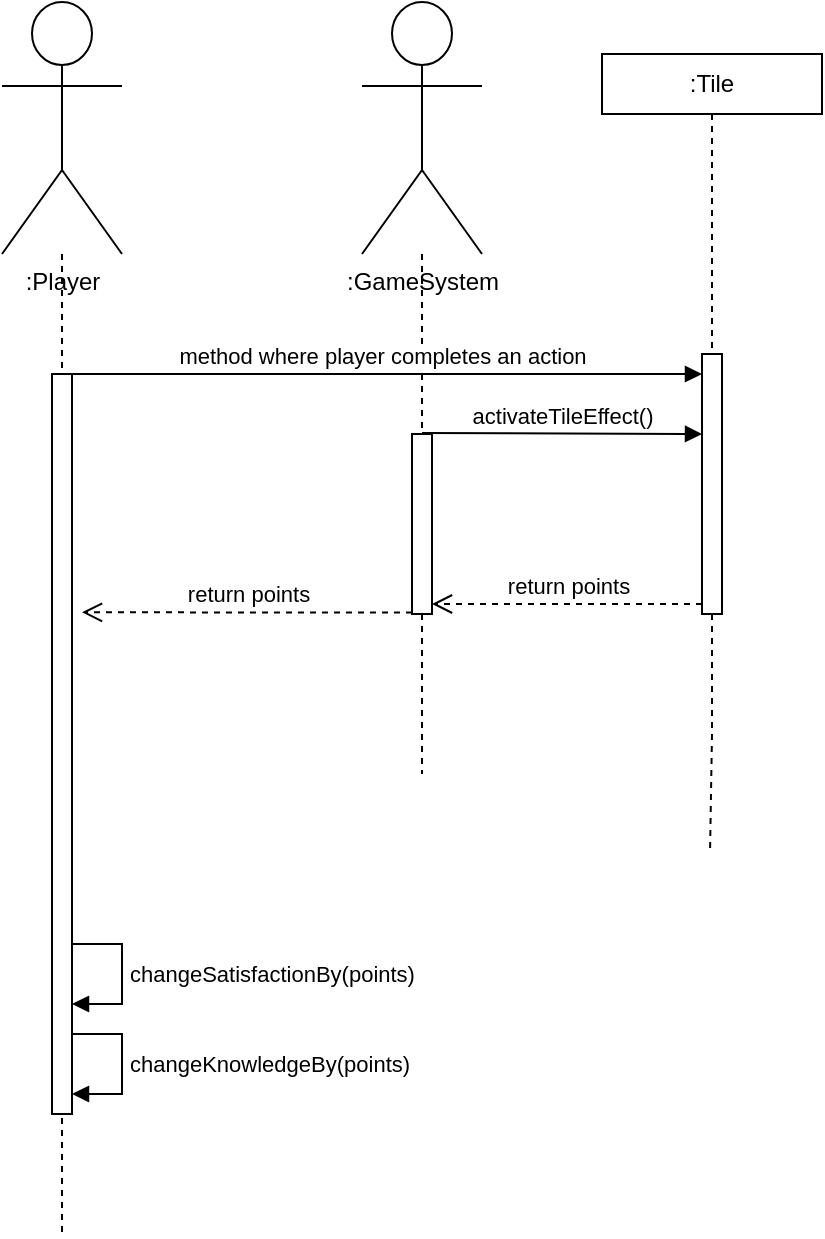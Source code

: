 <mxfile version="24.8.4" pages="5">
  <diagram id="BFhmOi5wU_xgaNPKwpR2" name="Track Player Score">
    <mxGraphModel dx="296" dy="549" grid="1" gridSize="10" guides="1" tooltips="1" connect="1" arrows="1" fold="1" page="1" pageScale="1" pageWidth="1169" pageHeight="827" math="0" shadow="0">
      <root>
        <mxCell id="0" />
        <mxCell id="1" parent="0" />
        <mxCell id="T9r5qrB0oxU40COBV8fu-5" style="edgeStyle=orthogonalEdgeStyle;rounded=0;orthogonalLoop=1;jettySize=auto;html=1;dashed=1;endArrow=none;endFill=0;" edge="1" parent="1" source="T9r5qrB0oxU40COBV8fu-1">
          <mxGeometry relative="1" as="geometry">
            <mxPoint x="100" y="670" as="targetPoint" />
            <mxPoint x="100.053" y="260" as="sourcePoint" />
          </mxGeometry>
        </mxCell>
        <mxCell id="T9r5qrB0oxU40COBV8fu-1" value=":Player" style="shape=umlActor;verticalLabelPosition=bottom;verticalAlign=top;html=1;outlineConnect=0;" vertex="1" parent="1">
          <mxGeometry x="70" y="54" width="60" height="126" as="geometry" />
        </mxCell>
        <mxCell id="T9r5qrB0oxU40COBV8fu-7" style="edgeStyle=orthogonalEdgeStyle;rounded=0;orthogonalLoop=1;jettySize=auto;html=1;strokeColor=default;endArrow=none;endFill=0;dashed=1;" edge="1" parent="1" source="T9r5qrB0oxU40COBV8fu-4">
          <mxGeometry relative="1" as="geometry">
            <mxPoint x="280" y="440" as="targetPoint" />
          </mxGeometry>
        </mxCell>
        <mxCell id="T9r5qrB0oxU40COBV8fu-4" value=":GameSystem" style="shape=umlActor;verticalLabelPosition=bottom;verticalAlign=top;html=1;outlineConnect=0;" vertex="1" parent="1">
          <mxGeometry x="250" y="54" width="60" height="126" as="geometry" />
        </mxCell>
        <mxCell id="T9r5qrB0oxU40COBV8fu-9" value=":Tile" style="html=1;whiteSpace=wrap;" vertex="1" parent="1">
          <mxGeometry x="370" y="80" width="110" height="30" as="geometry" />
        </mxCell>
        <mxCell id="T9r5qrB0oxU40COBV8fu-10" style="edgeStyle=orthogonalEdgeStyle;rounded=0;orthogonalLoop=1;jettySize=auto;html=1;strokeColor=default;endArrow=none;endFill=0;dashed=1;exitX=0.5;exitY=1;exitDx=0;exitDy=0;" edge="1" parent="1" source="T9r5qrB0oxU40COBV8fu-11">
          <mxGeometry relative="1" as="geometry">
            <mxPoint x="424" y="480" as="targetPoint" />
            <mxPoint x="424.47" y="160" as="sourcePoint" />
          </mxGeometry>
        </mxCell>
        <mxCell id="T9r5qrB0oxU40COBV8fu-12" value="" style="edgeStyle=orthogonalEdgeStyle;rounded=0;orthogonalLoop=1;jettySize=auto;html=1;strokeColor=default;endArrow=none;endFill=0;dashed=1;exitX=0.5;exitY=1;exitDx=0;exitDy=0;" edge="1" parent="1" source="T9r5qrB0oxU40COBV8fu-9" target="T9r5qrB0oxU40COBV8fu-11">
          <mxGeometry relative="1" as="geometry">
            <mxPoint x="424.47" y="420" as="targetPoint" />
            <mxPoint x="425" y="110" as="sourcePoint" />
            <Array as="points">
              <mxPoint x="425" y="180" />
              <mxPoint x="425" y="180" />
            </Array>
          </mxGeometry>
        </mxCell>
        <mxCell id="T9r5qrB0oxU40COBV8fu-11" value="" style="html=1;points=[[0,0,0,0,5],[0,1,0,0,-5],[1,0,0,0,5],[1,1,0,0,-5]];perimeter=orthogonalPerimeter;outlineConnect=0;targetShapes=umlLifeline;portConstraint=eastwest;newEdgeStyle={&quot;curved&quot;:0,&quot;rounded&quot;:0};" vertex="1" parent="1">
          <mxGeometry x="420" y="230" width="10" height="130" as="geometry" />
        </mxCell>
        <mxCell id="T9r5qrB0oxU40COBV8fu-13" value="method where player completes an action" style="html=1;verticalAlign=bottom;endArrow=block;curved=0;rounded=0;" edge="1" parent="1" target="T9r5qrB0oxU40COBV8fu-11">
          <mxGeometry x="-0.0" width="80" relative="1" as="geometry">
            <mxPoint x="100" y="240" as="sourcePoint" />
            <mxPoint x="360" y="240" as="targetPoint" />
            <mxPoint as="offset" />
          </mxGeometry>
        </mxCell>
        <mxCell id="T9r5qrB0oxU40COBV8fu-17" value="activateTileEffect()" style="html=1;verticalAlign=bottom;endArrow=block;curved=0;rounded=0;" edge="1" parent="1">
          <mxGeometry x="-0.0" width="80" relative="1" as="geometry">
            <mxPoint x="280" y="269.47" as="sourcePoint" />
            <mxPoint x="420" y="270" as="targetPoint" />
            <mxPoint as="offset" />
          </mxGeometry>
        </mxCell>
        <mxCell id="T9r5qrB0oxU40COBV8fu-18" value="" style="html=1;points=[[0,0,0,0,5],[0,1,0,0,-5],[1,0,0,0,5],[1,1,0,0,-5]];perimeter=orthogonalPerimeter;outlineConnect=0;targetShapes=umlLifeline;portConstraint=eastwest;newEdgeStyle={&quot;curved&quot;:0,&quot;rounded&quot;:0};" vertex="1" parent="1">
          <mxGeometry x="275" y="270" width="10" height="90" as="geometry" />
        </mxCell>
        <mxCell id="T9r5qrB0oxU40COBV8fu-20" value="" style="html=1;points=[[0,0,0,0,5],[0,1,0,0,-5],[1,0,0,0,5],[1,1,0,0,-5]];perimeter=orthogonalPerimeter;outlineConnect=0;targetShapes=umlLifeline;portConstraint=eastwest;newEdgeStyle={&quot;curved&quot;:0,&quot;rounded&quot;:0};" vertex="1" parent="1">
          <mxGeometry x="95" y="240" width="10" height="370" as="geometry" />
        </mxCell>
        <mxCell id="T9r5qrB0oxU40COBV8fu-21" value="return points" style="html=1;verticalAlign=bottom;endArrow=open;dashed=1;endSize=8;curved=0;rounded=0;exitX=0;exitY=1;exitDx=0;exitDy=-5;exitPerimeter=0;" edge="1" parent="1" source="T9r5qrB0oxU40COBV8fu-11" target="T9r5qrB0oxU40COBV8fu-18">
          <mxGeometry relative="1" as="geometry">
            <mxPoint x="340" y="360" as="targetPoint" />
            <mxPoint x="410" y="360" as="sourcePoint" />
          </mxGeometry>
        </mxCell>
        <mxCell id="T9r5qrB0oxU40COBV8fu-25" value="changeSatisfactionBy(points)" style="html=1;align=left;spacingLeft=2;endArrow=block;rounded=0;edgeStyle=orthogonalEdgeStyle;curved=0;rounded=0;" edge="1" parent="1">
          <mxGeometry relative="1" as="geometry">
            <mxPoint x="105" y="525" as="sourcePoint" />
            <Array as="points">
              <mxPoint x="130" y="555" />
            </Array>
            <mxPoint x="105" y="555" as="targetPoint" />
          </mxGeometry>
        </mxCell>
        <mxCell id="T9r5qrB0oxU40COBV8fu-26" value="changeKnowledgeBy(points)" style="html=1;align=left;spacingLeft=2;endArrow=block;rounded=0;edgeStyle=orthogonalEdgeStyle;curved=0;rounded=0;" edge="1" parent="1">
          <mxGeometry relative="1" as="geometry">
            <mxPoint x="105" y="570" as="sourcePoint" />
            <Array as="points">
              <mxPoint x="130" y="600" />
            </Array>
            <mxPoint x="105" y="600" as="targetPoint" />
          </mxGeometry>
        </mxCell>
        <mxCell id="T9r5qrB0oxU40COBV8fu-27" value="return points" style="html=1;verticalAlign=bottom;endArrow=open;dashed=1;endSize=8;curved=0;rounded=0;exitX=0;exitY=1;exitDx=0;exitDy=-5;exitPerimeter=0;entryX=1.5;entryY=0.322;entryDx=0;entryDy=0;entryPerimeter=0;" edge="1" parent="1" target="T9r5qrB0oxU40COBV8fu-20">
          <mxGeometry relative="1" as="geometry">
            <mxPoint x="140" y="359.29" as="targetPoint" />
            <mxPoint x="275" y="359.29" as="sourcePoint" />
          </mxGeometry>
        </mxCell>
      </root>
    </mxGraphModel>
  </diagram>
  <diagram id="2ozibenewit8hcmwq1nQ" name="Move Player">
    <mxGraphModel dx="1434" dy="738" grid="1" gridSize="10" guides="1" tooltips="1" connect="1" arrows="1" fold="1" page="1" pageScale="1" pageWidth="1169" pageHeight="827" math="0" shadow="0">
      <root>
        <mxCell id="0" />
        <mxCell id="1" parent="0" />
      </root>
    </mxGraphModel>
  </diagram>
  <diagram id="1gTBsRZRr8wAKN8Hd8PT" name="Encounter Pothole">
    <mxGraphModel dx="1434" dy="738" grid="1" gridSize="10" guides="1" tooltips="1" connect="1" arrows="1" fold="1" page="1" pageScale="1" pageWidth="1169" pageHeight="827" math="0" shadow="0">
      <root>
        <mxCell id="0" />
        <mxCell id="1" parent="0" />
      </root>
    </mxGraphModel>
  </diagram>
  <diagram id="SiPAjbxsBSBmqvlJHXYI" name="Encounter Knowledge">
    <mxGraphModel dx="1434" dy="738" grid="1" gridSize="10" guides="1" tooltips="1" connect="1" arrows="1" fold="1" page="1" pageScale="1" pageWidth="1169" pageHeight="827" math="0" shadow="0">
      <root>
        <mxCell id="0" />
        <mxCell id="1" parent="0" />
      </root>
    </mxGraphModel>
  </diagram>
  <diagram id="DXaTVt1DZrYjJkOkgG6z" name="Encounter Resource">
    <mxGraphModel dx="1434" dy="738" grid="1" gridSize="10" guides="1" tooltips="1" connect="1" arrows="1" fold="1" page="1" pageScale="1" pageWidth="1169" pageHeight="827" math="0" shadow="0">
      <root>
        <mxCell id="0" />
        <mxCell id="1" parent="0" />
      </root>
    </mxGraphModel>
  </diagram>
</mxfile>

